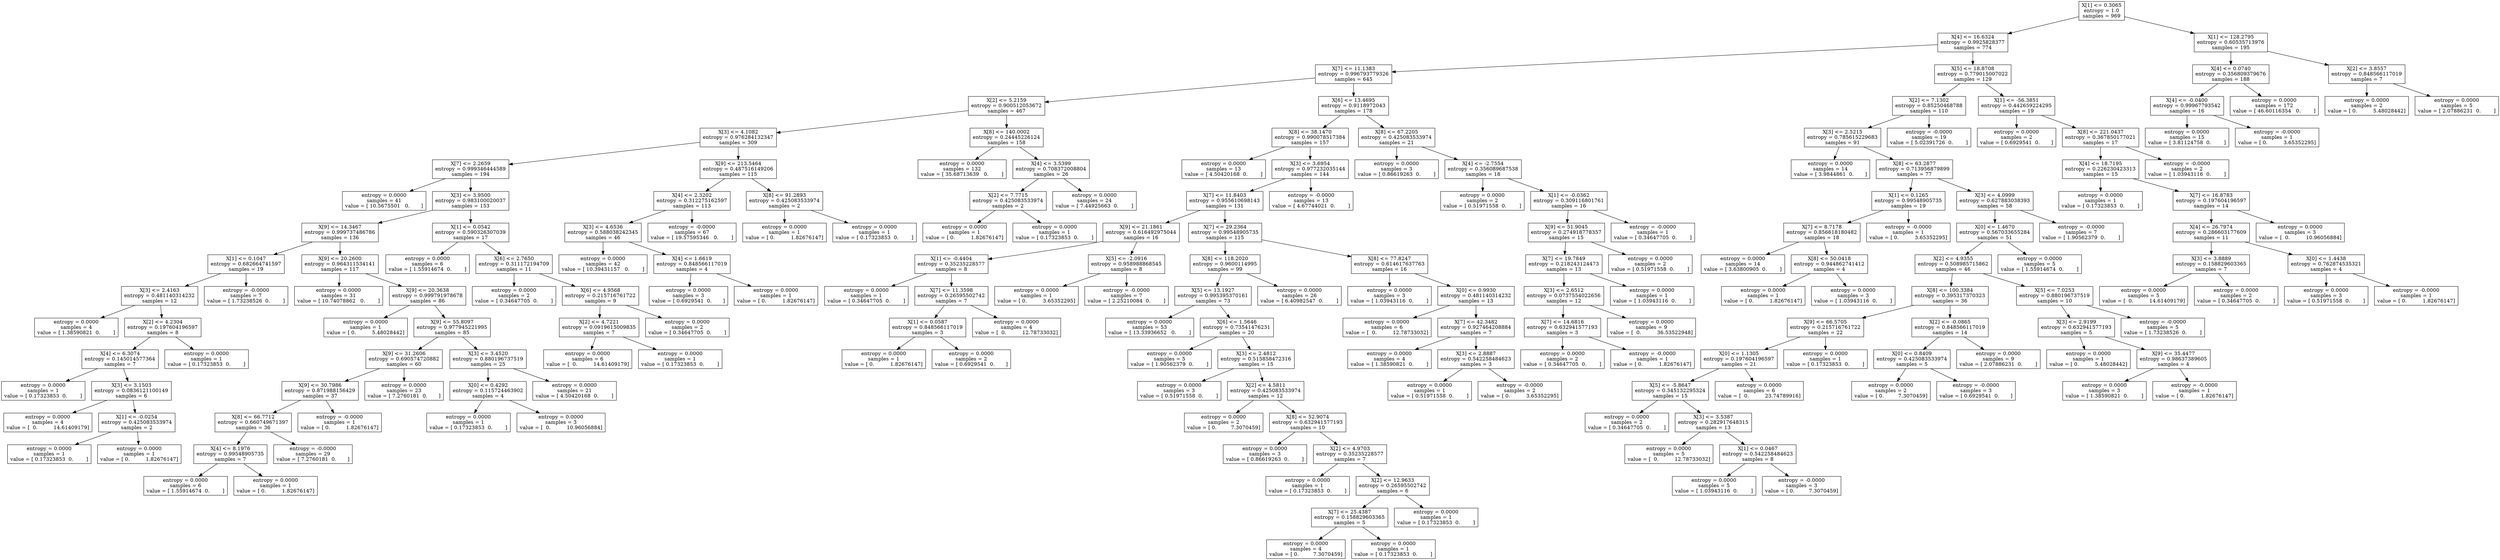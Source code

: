 digraph Tree {
0 [label="X[1] <= 0.3065\nentropy = 1.0\nsamples = 969", shape="box"] ;
1 [label="X[4] <= 16.6324\nentropy = 0.9925828377\nsamples = 774", shape="box"] ;
0 -> 1 ;
2 [label="X[7] <= 11.1383\nentropy = 0.996793779326\nsamples = 645", shape="box"] ;
1 -> 2 ;
3 [label="X[2] <= 5.2159\nentropy = 0.900512053672\nsamples = 467", shape="box"] ;
2 -> 3 ;
4 [label="X[3] <= 4.1082\nentropy = 0.976284132347\nsamples = 309", shape="box"] ;
3 -> 4 ;
5 [label="X[7] <= 2.2659\nentropy = 0.999346444589\nsamples = 194", shape="box"] ;
4 -> 5 ;
6 [label="entropy = 0.0000\nsamples = 41\nvalue = [ 10.5675501   0.       ]", shape="box"] ;
5 -> 6 ;
7 [label="X[3] <= 3.9500\nentropy = 0.983100020037\nsamples = 153", shape="box"] ;
5 -> 7 ;
8 [label="X[9] <= 14.3467\nentropy = 0.999737486786\nsamples = 136", shape="box"] ;
7 -> 8 ;
9 [label="X[1] <= 0.1047\nentropy = 0.682664741597\nsamples = 19", shape="box"] ;
8 -> 9 ;
10 [label="X[3] <= 2.4163\nentropy = 0.481140314232\nsamples = 12", shape="box"] ;
9 -> 10 ;
11 [label="entropy = 0.0000\nsamples = 4\nvalue = [ 1.38590821  0.        ]", shape="box"] ;
10 -> 11 ;
12 [label="X[2] <= 4.2304\nentropy = 0.197604196597\nsamples = 8", shape="box"] ;
10 -> 12 ;
13 [label="X[4] <= 6.3074\nentropy = 0.145014577364\nsamples = 7", shape="box"] ;
12 -> 13 ;
14 [label="entropy = 0.0000\nsamples = 1\nvalue = [ 0.17323853  0.        ]", shape="box"] ;
13 -> 14 ;
15 [label="X[3] <= 3.1503\nentropy = 0.0836121100149\nsamples = 6", shape="box"] ;
13 -> 15 ;
16 [label="entropy = 0.0000\nsamples = 4\nvalue = [  0.          14.61409179]", shape="box"] ;
15 -> 16 ;
17 [label="X[1] <= -0.0254\nentropy = 0.425083533974\nsamples = 2", shape="box"] ;
15 -> 17 ;
18 [label="entropy = 0.0000\nsamples = 1\nvalue = [ 0.17323853  0.        ]", shape="box"] ;
17 -> 18 ;
19 [label="entropy = 0.0000\nsamples = 1\nvalue = [ 0.          1.82676147]", shape="box"] ;
17 -> 19 ;
20 [label="entropy = 0.0000\nsamples = 1\nvalue = [ 0.17323853  0.        ]", shape="box"] ;
12 -> 20 ;
21 [label="entropy = -0.0000\nsamples = 7\nvalue = [ 1.73238526  0.        ]", shape="box"] ;
9 -> 21 ;
22 [label="X[9] <= 20.2600\nentropy = 0.964311534141\nsamples = 117", shape="box"] ;
8 -> 22 ;
23 [label="entropy = 0.0000\nsamples = 31\nvalue = [ 10.74078862   0.        ]", shape="box"] ;
22 -> 23 ;
24 [label="X[9] <= 20.3638\nentropy = 0.999791978678\nsamples = 86", shape="box"] ;
22 -> 24 ;
25 [label="entropy = 0.0000\nsamples = 1\nvalue = [ 0.          5.48028442]", shape="box"] ;
24 -> 25 ;
26 [label="X[9] <= 55.8097\nentropy = 0.977945221995\nsamples = 85", shape="box"] ;
24 -> 26 ;
27 [label="X[9] <= 31.2606\nentropy = 0.690574720882\nsamples = 60", shape="box"] ;
26 -> 27 ;
28 [label="X[9] <= 30.7986\nentropy = 0.871988156429\nsamples = 37", shape="box"] ;
27 -> 28 ;
29 [label="X[8] <= 66.7712\nentropy = 0.660749671397\nsamples = 36", shape="box"] ;
28 -> 29 ;
30 [label="X[4] <= 8.1976\nentropy = 0.99548905735\nsamples = 7", shape="box"] ;
29 -> 30 ;
31 [label="entropy = 0.0000\nsamples = 6\nvalue = [ 1.55914674  0.        ]", shape="box"] ;
30 -> 31 ;
32 [label="entropy = 0.0000\nsamples = 1\nvalue = [ 0.          1.82676147]", shape="box"] ;
30 -> 32 ;
33 [label="entropy = -0.0000\nsamples = 29\nvalue = [ 7.2760181  0.       ]", shape="box"] ;
29 -> 33 ;
34 [label="entropy = -0.0000\nsamples = 1\nvalue = [ 0.          1.82676147]", shape="box"] ;
28 -> 34 ;
35 [label="entropy = 0.0000\nsamples = 23\nvalue = [ 7.2760181  0.       ]", shape="box"] ;
27 -> 35 ;
36 [label="X[3] <= 3.4520\nentropy = 0.880196737519\nsamples = 25", shape="box"] ;
26 -> 36 ;
37 [label="X[0] <= 0.4292\nentropy = 0.115724463902\nsamples = 4", shape="box"] ;
36 -> 37 ;
38 [label="entropy = 0.0000\nsamples = 1\nvalue = [ 0.17323853  0.        ]", shape="box"] ;
37 -> 38 ;
39 [label="entropy = 0.0000\nsamples = 3\nvalue = [  0.          10.96056884]", shape="box"] ;
37 -> 39 ;
40 [label="entropy = 0.0000\nsamples = 21\nvalue = [ 4.50420168  0.        ]", shape="box"] ;
36 -> 40 ;
41 [label="X[1] <= 0.0542\nentropy = 0.590326307039\nsamples = 17", shape="box"] ;
7 -> 41 ;
42 [label="entropy = 0.0000\nsamples = 6\nvalue = [ 1.55914674  0.        ]", shape="box"] ;
41 -> 42 ;
43 [label="X[6] <= 2.7650\nentropy = 0.311172194709\nsamples = 11", shape="box"] ;
41 -> 43 ;
44 [label="entropy = 0.0000\nsamples = 2\nvalue = [ 0.34647705  0.        ]", shape="box"] ;
43 -> 44 ;
45 [label="X[6] <= 4.9568\nentropy = 0.215716761722\nsamples = 9", shape="box"] ;
43 -> 45 ;
46 [label="X[2] <= 4.7221\nentropy = 0.0919615009835\nsamples = 7", shape="box"] ;
45 -> 46 ;
47 [label="entropy = 0.0000\nsamples = 6\nvalue = [  0.          14.61409179]", shape="box"] ;
46 -> 47 ;
48 [label="entropy = 0.0000\nsamples = 1\nvalue = [ 0.17323853  0.        ]", shape="box"] ;
46 -> 48 ;
49 [label="entropy = 0.0000\nsamples = 2\nvalue = [ 0.34647705  0.        ]", shape="box"] ;
45 -> 49 ;
50 [label="X[9] <= 213.5464\nentropy = 0.487516149206\nsamples = 115", shape="box"] ;
4 -> 50 ;
51 [label="X[4] <= 2.3202\nentropy = 0.312275162597\nsamples = 113", shape="box"] ;
50 -> 51 ;
52 [label="X[3] <= 4.6536\nentropy = 0.588038242345\nsamples = 46", shape="box"] ;
51 -> 52 ;
53 [label="entropy = 0.0000\nsamples = 42\nvalue = [ 10.39431157   0.        ]", shape="box"] ;
52 -> 53 ;
54 [label="X[4] <= 1.6619\nentropy = 0.848566117019\nsamples = 4", shape="box"] ;
52 -> 54 ;
55 [label="entropy = 0.0000\nsamples = 3\nvalue = [ 0.6929541  0.       ]", shape="box"] ;
54 -> 55 ;
56 [label="entropy = 0.0000\nsamples = 1\nvalue = [ 0.          1.82676147]", shape="box"] ;
54 -> 56 ;
57 [label="entropy = -0.0000\nsamples = 67\nvalue = [ 19.57595346   0.        ]", shape="box"] ;
51 -> 57 ;
58 [label="X[8] <= 91.2893\nentropy = 0.425083533974\nsamples = 2", shape="box"] ;
50 -> 58 ;
59 [label="entropy = 0.0000\nsamples = 1\nvalue = [ 0.          1.82676147]", shape="box"] ;
58 -> 59 ;
60 [label="entropy = 0.0000\nsamples = 1\nvalue = [ 0.17323853  0.        ]", shape="box"] ;
58 -> 60 ;
61 [label="X[8] <= 140.0002\nentropy = 0.24445226124\nsamples = 158", shape="box"] ;
3 -> 61 ;
62 [label="entropy = 0.0000\nsamples = 132\nvalue = [ 35.68713639   0.        ]", shape="box"] ;
61 -> 62 ;
63 [label="X[4] <= 3.5399\nentropy = 0.708372008804\nsamples = 26", shape="box"] ;
61 -> 63 ;
64 [label="X[2] <= 7.7715\nentropy = 0.425083533974\nsamples = 2", shape="box"] ;
63 -> 64 ;
65 [label="entropy = 0.0000\nsamples = 1\nvalue = [ 0.          1.82676147]", shape="box"] ;
64 -> 65 ;
66 [label="entropy = 0.0000\nsamples = 1\nvalue = [ 0.17323853  0.        ]", shape="box"] ;
64 -> 66 ;
67 [label="entropy = 0.0000\nsamples = 24\nvalue = [ 7.44925663  0.        ]", shape="box"] ;
63 -> 67 ;
68 [label="X[6] <= 13.4695\nentropy = 0.9118972043\nsamples = 178", shape="box"] ;
2 -> 68 ;
69 [label="X[8] <= 38.1470\nentropy = 0.990078517384\nsamples = 157", shape="box"] ;
68 -> 69 ;
70 [label="entropy = 0.0000\nsamples = 13\nvalue = [ 4.50420168  0.        ]", shape="box"] ;
69 -> 70 ;
71 [label="X[3] <= 3.6954\nentropy = 0.977232035144\nsamples = 144", shape="box"] ;
69 -> 71 ;
72 [label="X[7] <= 11.8403\nentropy = 0.955610698143\nsamples = 131", shape="box"] ;
71 -> 72 ;
73 [label="X[9] <= 21.1861\nentropy = 0.616492975044\nsamples = 16", shape="box"] ;
72 -> 73 ;
74 [label="X[1] <= -0.4404\nentropy = 0.35235228577\nsamples = 8", shape="box"] ;
73 -> 74 ;
75 [label="entropy = 0.0000\nsamples = 1\nvalue = [ 0.34647705  0.        ]", shape="box"] ;
74 -> 75 ;
76 [label="X[7] <= 11.3598\nentropy = 0.26595502742\nsamples = 7", shape="box"] ;
74 -> 76 ;
77 [label="X[1] <= 0.0587\nentropy = 0.848566117019\nsamples = 3", shape="box"] ;
76 -> 77 ;
78 [label="entropy = 0.0000\nsamples = 1\nvalue = [ 0.          1.82676147]", shape="box"] ;
77 -> 78 ;
79 [label="entropy = 0.0000\nsamples = 2\nvalue = [ 0.6929541  0.       ]", shape="box"] ;
77 -> 79 ;
80 [label="entropy = 0.0000\nsamples = 4\nvalue = [  0.          12.78733032]", shape="box"] ;
76 -> 80 ;
81 [label="X[5] <= -2.0916\nentropy = 0.958988868545\nsamples = 8", shape="box"] ;
73 -> 81 ;
82 [label="entropy = 0.0000\nsamples = 1\nvalue = [ 0.          3.65352295]", shape="box"] ;
81 -> 82 ;
83 [label="entropy = -0.0000\nsamples = 7\nvalue = [ 2.25210084  0.        ]", shape="box"] ;
81 -> 83 ;
84 [label="X[7] <= 29.2364\nentropy = 0.99548905735\nsamples = 115", shape="box"] ;
72 -> 84 ;
85 [label="X[8] <= 118.2020\nentropy = 0.9600114995\nsamples = 99", shape="box"] ;
84 -> 85 ;
86 [label="X[5] <= 13.1927\nentropy = 0.995395370161\nsamples = 73", shape="box"] ;
85 -> 86 ;
87 [label="entropy = 0.0000\nsamples = 53\nvalue = [ 13.33936652   0.        ]", shape="box"] ;
86 -> 87 ;
88 [label="X[6] <= 1.5646\nentropy = 0.73541476231\nsamples = 20", shape="box"] ;
86 -> 88 ;
89 [label="entropy = 0.0000\nsamples = 5\nvalue = [ 1.90562379  0.        ]", shape="box"] ;
88 -> 89 ;
90 [label="X[3] <= 2.4812\nentropy = 0.515858472316\nsamples = 15", shape="box"] ;
88 -> 90 ;
91 [label="entropy = 0.0000\nsamples = 3\nvalue = [ 0.51971558  0.        ]", shape="box"] ;
90 -> 91 ;
92 [label="X[2] <= 4.5811\nentropy = 0.425083533974\nsamples = 12", shape="box"] ;
90 -> 92 ;
93 [label="entropy = 0.0000\nsamples = 2\nvalue = [ 0.         7.3070459]", shape="box"] ;
92 -> 93 ;
94 [label="X[8] <= 52.9074\nentropy = 0.632941577193\nsamples = 10", shape="box"] ;
92 -> 94 ;
95 [label="entropy = 0.0000\nsamples = 3\nvalue = [ 0.86619263  0.        ]", shape="box"] ;
94 -> 95 ;
96 [label="X[2] <= 4.9703\nentropy = 0.35235228577\nsamples = 7", shape="box"] ;
94 -> 96 ;
97 [label="entropy = 0.0000\nsamples = 1\nvalue = [ 0.17323853  0.        ]", shape="box"] ;
96 -> 97 ;
98 [label="X[2] <= 12.9633\nentropy = 0.26595502742\nsamples = 6", shape="box"] ;
96 -> 98 ;
99 [label="X[7] <= 25.4387\nentropy = 0.158829603365\nsamples = 5", shape="box"] ;
98 -> 99 ;
100 [label="entropy = 0.0000\nsamples = 4\nvalue = [ 0.         7.3070459]", shape="box"] ;
99 -> 100 ;
101 [label="entropy = 0.0000\nsamples = 1\nvalue = [ 0.17323853  0.        ]", shape="box"] ;
99 -> 101 ;
102 [label="entropy = 0.0000\nsamples = 1\nvalue = [ 0.17323853  0.        ]", shape="box"] ;
98 -> 102 ;
103 [label="entropy = 0.0000\nsamples = 26\nvalue = [ 6.40982547  0.        ]", shape="box"] ;
85 -> 103 ;
104 [label="X[8] <= 77.8247\nentropy = 0.614617637763\nsamples = 16", shape="box"] ;
84 -> 104 ;
105 [label="entropy = 0.0000\nsamples = 3\nvalue = [ 1.03943116  0.        ]", shape="box"] ;
104 -> 105 ;
106 [label="X[0] <= 0.9930\nentropy = 0.481140314232\nsamples = 13", shape="box"] ;
104 -> 106 ;
107 [label="entropy = 0.0000\nsamples = 6\nvalue = [  0.          12.78733032]", shape="box"] ;
106 -> 107 ;
108 [label="X[7] <= 42.3482\nentropy = 0.927464208884\nsamples = 7", shape="box"] ;
106 -> 108 ;
109 [label="entropy = 0.0000\nsamples = 4\nvalue = [ 1.38590821  0.        ]", shape="box"] ;
108 -> 109 ;
110 [label="X[3] <= 2.8887\nentropy = 0.542258484623\nsamples = 3", shape="box"] ;
108 -> 110 ;
111 [label="entropy = 0.0000\nsamples = 1\nvalue = [ 0.51971558  0.        ]", shape="box"] ;
110 -> 111 ;
112 [label="entropy = -0.0000\nsamples = 2\nvalue = [ 0.          3.65352295]", shape="box"] ;
110 -> 112 ;
113 [label="entropy = -0.0000\nsamples = 13\nvalue = [ 4.67744021  0.        ]", shape="box"] ;
71 -> 113 ;
114 [label="X[8] <= 67.2205\nentropy = 0.425083533974\nsamples = 21", shape="box"] ;
68 -> 114 ;
115 [label="entropy = 0.0000\nsamples = 3\nvalue = [ 0.86619263  0.        ]", shape="box"] ;
114 -> 115 ;
116 [label="X[4] <= -2.7554\nentropy = 0.356089687538\nsamples = 18", shape="box"] ;
114 -> 116 ;
117 [label="entropy = 0.0000\nsamples = 2\nvalue = [ 0.51971558  0.        ]", shape="box"] ;
116 -> 117 ;
118 [label="X[1] <= -0.0362\nentropy = 0.309116801761\nsamples = 16", shape="box"] ;
116 -> 118 ;
119 [label="X[9] <= 51.9045\nentropy = 0.274918778357\nsamples = 15", shape="box"] ;
118 -> 119 ;
120 [label="X[7] <= 19.7849\nentropy = 0.218243124473\nsamples = 13", shape="box"] ;
119 -> 120 ;
121 [label="X[3] <= 2.6512\nentropy = 0.0737554022656\nsamples = 12", shape="box"] ;
120 -> 121 ;
122 [label="X[7] <= 14.6816\nentropy = 0.632941577193\nsamples = 3", shape="box"] ;
121 -> 122 ;
123 [label="entropy = 0.0000\nsamples = 2\nvalue = [ 0.34647705  0.        ]", shape="box"] ;
122 -> 123 ;
124 [label="entropy = -0.0000\nsamples = 1\nvalue = [ 0.          1.82676147]", shape="box"] ;
122 -> 124 ;
125 [label="entropy = 0.0000\nsamples = 9\nvalue = [  0.          36.53522948]", shape="box"] ;
121 -> 125 ;
126 [label="entropy = 0.0000\nsamples = 1\nvalue = [ 1.03943116  0.        ]", shape="box"] ;
120 -> 126 ;
127 [label="entropy = 0.0000\nsamples = 2\nvalue = [ 0.51971558  0.        ]", shape="box"] ;
119 -> 127 ;
128 [label="entropy = -0.0000\nsamples = 1\nvalue = [ 0.34647705  0.        ]", shape="box"] ;
118 -> 128 ;
129 [label="X[5] <= 18.8708\nentropy = 0.779015007022\nsamples = 129", shape="box"] ;
1 -> 129 ;
130 [label="X[2] <= 7.1302\nentropy = 0.85250468788\nsamples = 110", shape="box"] ;
129 -> 130 ;
131 [label="X[3] <= 2.5215\nentropy = 0.785615229683\nsamples = 91", shape="box"] ;
130 -> 131 ;
132 [label="entropy = 0.0000\nsamples = 14\nvalue = [ 3.9844861  0.       ]", shape="box"] ;
131 -> 132 ;
133 [label="X[8] <= 63.2877\nentropy = 0.713956879899\nsamples = 77", shape="box"] ;
131 -> 133 ;
134 [label="X[1] <= 0.1265\nentropy = 0.99548905735\nsamples = 19", shape="box"] ;
133 -> 134 ;
135 [label="X[7] <= 8.7178\nentropy = 0.856618180482\nsamples = 18", shape="box"] ;
134 -> 135 ;
136 [label="entropy = 0.0000\nsamples = 14\nvalue = [ 3.63800905  0.        ]", shape="box"] ;
135 -> 136 ;
137 [label="X[8] <= 50.0418\nentropy = 0.944862741412\nsamples = 4", shape="box"] ;
135 -> 137 ;
138 [label="entropy = 0.0000\nsamples = 1\nvalue = [ 0.          1.82676147]", shape="box"] ;
137 -> 138 ;
139 [label="entropy = 0.0000\nsamples = 3\nvalue = [ 1.03943116  0.        ]", shape="box"] ;
137 -> 139 ;
140 [label="entropy = -0.0000\nsamples = 1\nvalue = [ 0.          3.65352295]", shape="box"] ;
134 -> 140 ;
141 [label="X[3] <= 4.0999\nentropy = 0.627883038393\nsamples = 58", shape="box"] ;
133 -> 141 ;
142 [label="X[0] <= 1.4670\nentropy = 0.567033655284\nsamples = 51", shape="box"] ;
141 -> 142 ;
143 [label="X[2] <= 4.9355\nentropy = 0.508985715862\nsamples = 46", shape="box"] ;
142 -> 143 ;
144 [label="X[8] <= 100.3384\nentropy = 0.395317370323\nsamples = 36", shape="box"] ;
143 -> 144 ;
145 [label="X[9] <= 66.5705\nentropy = 0.215716761722\nsamples = 22", shape="box"] ;
144 -> 145 ;
146 [label="X[0] <= 1.1305\nentropy = 0.197604196597\nsamples = 21", shape="box"] ;
145 -> 146 ;
147 [label="X[5] <= -5.8647\nentropy = 0.345132295324\nsamples = 15", shape="box"] ;
146 -> 147 ;
148 [label="entropy = 0.0000\nsamples = 2\nvalue = [ 0.34647705  0.        ]", shape="box"] ;
147 -> 148 ;
149 [label="X[3] <= 3.5387\nentropy = 0.282917648315\nsamples = 13", shape="box"] ;
147 -> 149 ;
150 [label="entropy = 0.0000\nsamples = 5\nvalue = [  0.          12.78733032]", shape="box"] ;
149 -> 150 ;
151 [label="X[1] <= 0.0467\nentropy = 0.542258484623\nsamples = 8", shape="box"] ;
149 -> 151 ;
152 [label="entropy = 0.0000\nsamples = 5\nvalue = [ 1.03943116  0.        ]", shape="box"] ;
151 -> 152 ;
153 [label="entropy = -0.0000\nsamples = 3\nvalue = [ 0.         7.3070459]", shape="box"] ;
151 -> 153 ;
154 [label="entropy = 0.0000\nsamples = 6\nvalue = [  0.          23.74789916]", shape="box"] ;
146 -> 154 ;
155 [label="entropy = 0.0000\nsamples = 1\nvalue = [ 0.17323853  0.        ]", shape="box"] ;
145 -> 155 ;
156 [label="X[2] <= -0.0865\nentropy = 0.848566117019\nsamples = 14", shape="box"] ;
144 -> 156 ;
157 [label="X[0] <= 0.8409\nentropy = 0.425083533974\nsamples = 5", shape="box"] ;
156 -> 157 ;
158 [label="entropy = 0.0000\nsamples = 2\nvalue = [ 0.         7.3070459]", shape="box"] ;
157 -> 158 ;
159 [label="entropy = -0.0000\nsamples = 3\nvalue = [ 0.6929541  0.       ]", shape="box"] ;
157 -> 159 ;
160 [label="entropy = 0.0000\nsamples = 9\nvalue = [ 2.07886231  0.        ]", shape="box"] ;
156 -> 160 ;
161 [label="X[5] <= 7.0253\nentropy = 0.880196737519\nsamples = 10", shape="box"] ;
143 -> 161 ;
162 [label="X[3] <= 2.9199\nentropy = 0.632941577193\nsamples = 5", shape="box"] ;
161 -> 162 ;
163 [label="entropy = 0.0000\nsamples = 1\nvalue = [ 0.          5.48028442]", shape="box"] ;
162 -> 163 ;
164 [label="X[9] <= 35.4477\nentropy = 0.98637389605\nsamples = 4", shape="box"] ;
162 -> 164 ;
165 [label="entropy = 0.0000\nsamples = 3\nvalue = [ 1.38590821  0.        ]", shape="box"] ;
164 -> 165 ;
166 [label="entropy = -0.0000\nsamples = 1\nvalue = [ 0.          1.82676147]", shape="box"] ;
164 -> 166 ;
167 [label="entropy = -0.0000\nsamples = 5\nvalue = [ 1.73238526  0.        ]", shape="box"] ;
161 -> 167 ;
168 [label="entropy = 0.0000\nsamples = 5\nvalue = [ 1.55914674  0.        ]", shape="box"] ;
142 -> 168 ;
169 [label="entropy = -0.0000\nsamples = 7\nvalue = [ 1.90562379  0.        ]", shape="box"] ;
141 -> 169 ;
170 [label="entropy = -0.0000\nsamples = 19\nvalue = [ 5.02391726  0.        ]", shape="box"] ;
130 -> 170 ;
171 [label="X[1] <= -56.3851\nentropy = 0.442659224295\nsamples = 19", shape="box"] ;
129 -> 171 ;
172 [label="entropy = 0.0000\nsamples = 2\nvalue = [ 0.6929541  0.       ]", shape="box"] ;
171 -> 172 ;
173 [label="X[8] <= 221.0437\nentropy = 0.367850177021\nsamples = 17", shape="box"] ;
171 -> 173 ;
174 [label="X[4] <= 18.7195\nentropy = 0.226230423313\nsamples = 15", shape="box"] ;
173 -> 174 ;
175 [label="entropy = 0.0000\nsamples = 1\nvalue = [ 0.17323853  0.        ]", shape="box"] ;
174 -> 175 ;
176 [label="X[7] <= 16.8783\nentropy = 0.197604196597\nsamples = 14", shape="box"] ;
174 -> 176 ;
177 [label="X[4] <= 26.7974\nentropy = 0.286603177609\nsamples = 11", shape="box"] ;
176 -> 177 ;
178 [label="X[3] <= 3.8889\nentropy = 0.158829603365\nsamples = 7", shape="box"] ;
177 -> 178 ;
179 [label="entropy = 0.0000\nsamples = 5\nvalue = [  0.          14.61409179]", shape="box"] ;
178 -> 179 ;
180 [label="entropy = 0.0000\nsamples = 2\nvalue = [ 0.34647705  0.        ]", shape="box"] ;
178 -> 180 ;
181 [label="X[0] <= 1.4438\nentropy = 0.762874535321\nsamples = 4", shape="box"] ;
177 -> 181 ;
182 [label="entropy = 0.0000\nsamples = 3\nvalue = [ 0.51971558  0.        ]", shape="box"] ;
181 -> 182 ;
183 [label="entropy = -0.0000\nsamples = 1\nvalue = [ 0.          1.82676147]", shape="box"] ;
181 -> 183 ;
184 [label="entropy = 0.0000\nsamples = 3\nvalue = [  0.          10.96056884]", shape="box"] ;
176 -> 184 ;
185 [label="entropy = -0.0000\nsamples = 2\nvalue = [ 1.03943116  0.        ]", shape="box"] ;
173 -> 185 ;
186 [label="X[1] <= 128.2795\nentropy = 0.60535713976\nsamples = 195", shape="box"] ;
0 -> 186 ;
187 [label="X[4] <= 0.0740\nentropy = 0.356809379676\nsamples = 188", shape="box"] ;
186 -> 187 ;
188 [label="X[4] <= -0.0400\nentropy = 0.99967793542\nsamples = 16", shape="box"] ;
187 -> 188 ;
189 [label="entropy = 0.0000\nsamples = 15\nvalue = [ 3.81124758  0.        ]", shape="box"] ;
188 -> 189 ;
190 [label="entropy = -0.0000\nsamples = 1\nvalue = [ 0.          3.65352295]", shape="box"] ;
188 -> 190 ;
191 [label="entropy = 0.0000\nsamples = 172\nvalue = [ 46.60116354   0.        ]", shape="box"] ;
187 -> 191 ;
192 [label="X[2] <= 3.8557\nentropy = 0.848566117019\nsamples = 7", shape="box"] ;
186 -> 192 ;
193 [label="entropy = 0.0000\nsamples = 2\nvalue = [ 0.          5.48028442]", shape="box"] ;
192 -> 193 ;
194 [label="entropy = 0.0000\nsamples = 5\nvalue = [ 2.07886231  0.        ]", shape="box"] ;
192 -> 194 ;
}